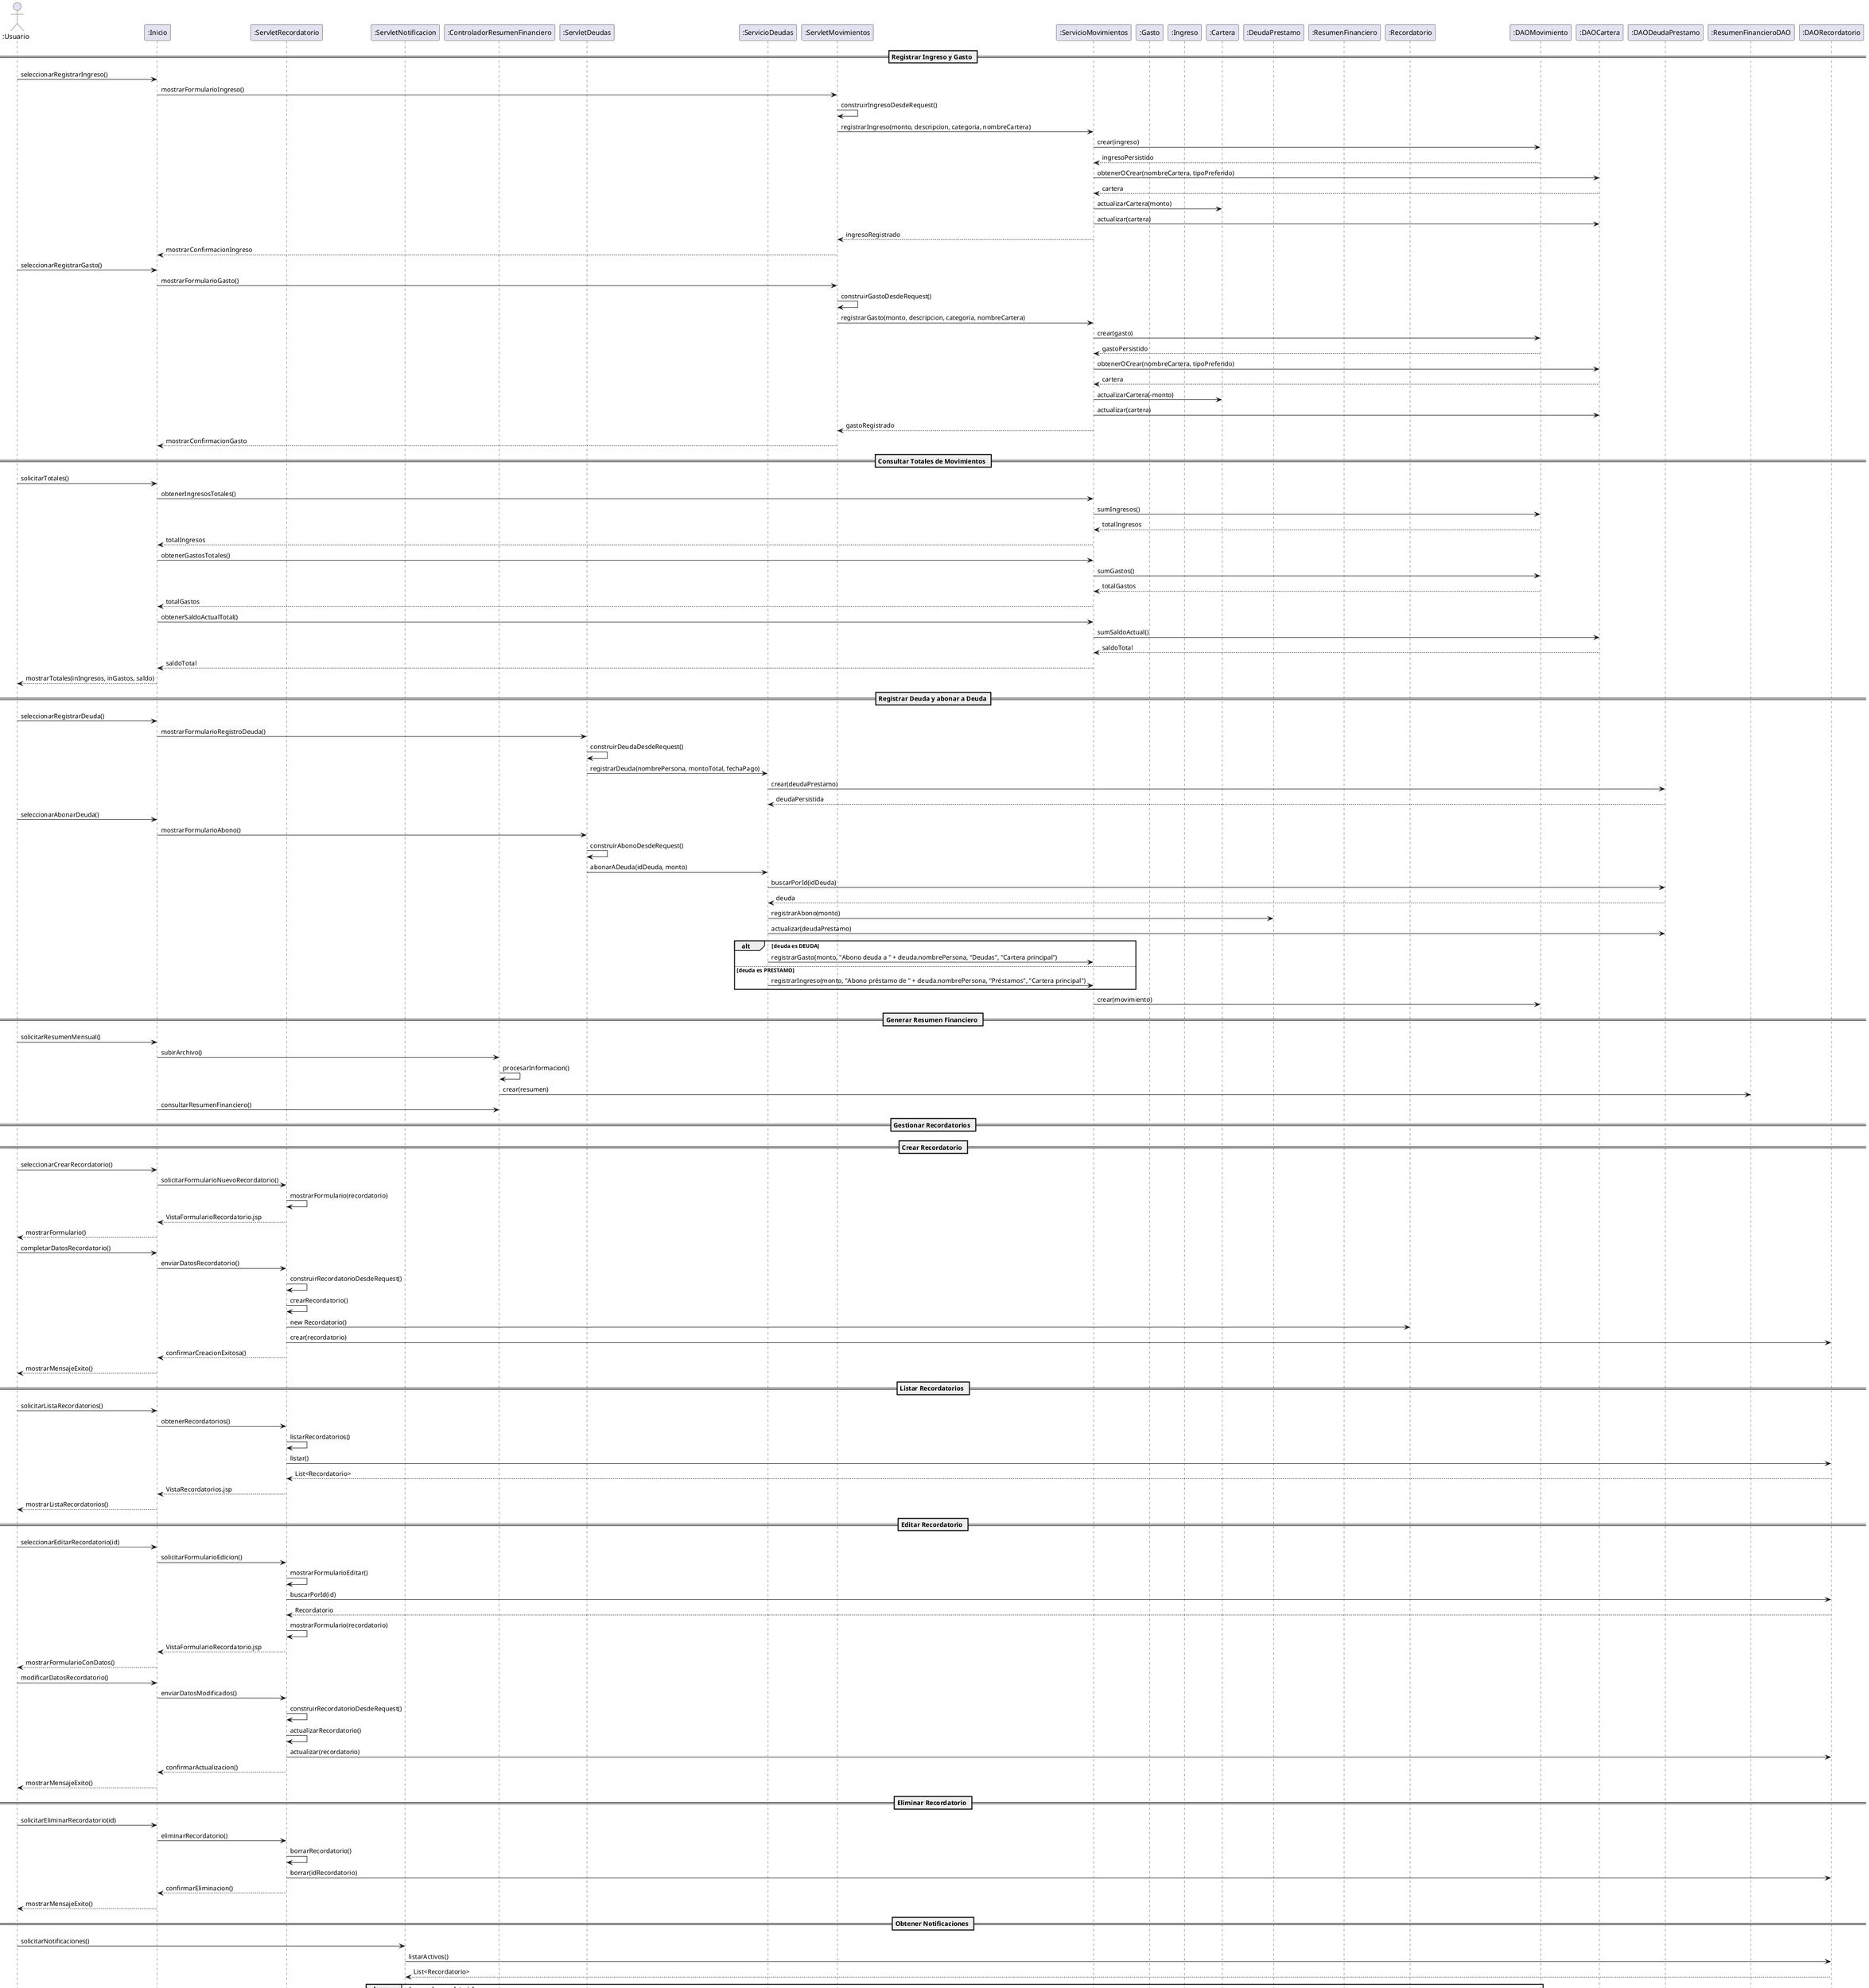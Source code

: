 @startuml

actor ":Usuario" as usuario
participant ":Inicio" as inicio
participant ":ServletRecordatorio" as servletRecordatorio
participant ":ServletNotificacion" as servletNotificacion
participant ":ControladorResumenFinanciero" as controladorResumen
participant ":ServletDeudas" as servletDeudas
participant ":ServicioDeudas" as servicioDeudas
participant ":ServletMovimientos" as servletMovimientos
participant ":ServicioMovimientos" as servicioMovimientos
participant ":Gasto" as gasto
participant ":Ingreso" as ingreso
participant ":Cartera" as cartera
participant ":DeudaPrestamo" as deudaPrestamo
participant ":ResumenFinanciero" as resumen
participant ":Recordatorio" as recordatorio
participant ":DAOMovimiento" as daoMovimiento
participant ":DAOCartera" as carteraDAO
participant ":DAODeudaPrestamo" as deudaPrestamoDAO
participant ":ResumenFinancieroDAO" as resumenDAO
participant ":DAORecordatorio" as DAOrecordatorio

== Registrar Ingreso y Gasto ==
usuario -> inicio: seleccionarRegistrarIngreso()
inicio -> servletMovimientos: mostrarFormularioIngreso()
servletMovimientos -> servletMovimientos: construirIngresoDesdeRequest()
servletMovimientos -> servicioMovimientos: registrarIngreso(monto, descripcion, categoria, nombreCartera)
servicioMovimientos -> daoMovimiento: crear(ingreso)
daoMovimiento --> servicioMovimientos: ingresoPersistido
servicioMovimientos -> carteraDAO: obtenerOCrear(nombreCartera, tipoPreferido)
carteraDAO --> servicioMovimientos: cartera
servicioMovimientos -> cartera: actualizarCartera(monto)
servicioMovimientos -> carteraDAO: actualizar(cartera)
servicioMovimientos --> servletMovimientos: ingresoRegistrado
servletMovimientos --> inicio: mostrarConfirmacionIngreso

usuario -> inicio: seleccionarRegistrarGasto()
inicio -> servletMovimientos: mostrarFormularioGasto()
servletMovimientos -> servletMovimientos: construirGastoDesdeRequest()
servletMovimientos -> servicioMovimientos: registrarGasto(monto, descripcion, categoria, nombreCartera)
servicioMovimientos -> daoMovimiento: crear(gasto)
daoMovimiento --> servicioMovimientos: gastoPersistido
servicioMovimientos -> carteraDAO: obtenerOCrear(nombreCartera, tipoPreferido)
carteraDAO --> servicioMovimientos: cartera
servicioMovimientos -> cartera: actualizarCartera(-monto)
servicioMovimientos -> carteraDAO: actualizar(cartera)
servicioMovimientos --> servletMovimientos: gastoRegistrado
servletMovimientos --> inicio: mostrarConfirmacionGasto

== Consultar Totales de Movimientos ==
usuario -> inicio: solicitarTotales()
inicio -> servicioMovimientos: obtenerIngresosTotales()
servicioMovimientos -> daoMovimiento: sumIngresos()
daoMovimiento --> servicioMovimientos: totalIngresos
servicioMovimientos --> inicio: totalIngresos
inicio -> servicioMovimientos: obtenerGastosTotales()
servicioMovimientos -> daoMovimiento: sumGastos()
daoMovimiento --> servicioMovimientos: totalGastos
servicioMovimientos --> inicio: totalGastos
inicio -> servicioMovimientos: obtenerSaldoActualTotal()
servicioMovimientos -> carteraDAO: sumSaldoActual()
carteraDAO --> servicioMovimientos: saldoTotal
servicioMovimientos --> inicio: saldoTotal
inicio --> usuario: mostrarTotales(inIngresos, inGastos, saldo)

== Registrar Deuda y abonar a Deuda==
usuario -> inicio: seleccionarRegistrarDeuda()
inicio -> servletDeudas: mostrarFormularioRegistroDeuda()
servletDeudas -> servletDeudas: construirDeudaDesdeRequest()
servletDeudas -> servicioDeudas: registrarDeuda(nombrePersona, montoTotal, fechaPago)
servicioDeudas -> deudaPrestamoDAO: crear(deudaPrestamo)
deudaPrestamoDAO --> servicioDeudas: deudaPersistida

usuario -> inicio: seleccionarAbonarDeuda()
inicio -> servletDeudas: mostrarFormularioAbono()
servletDeudas -> servletDeudas: construirAbonoDesdeRequest()
servletDeudas -> servicioDeudas: abonarADeuda(idDeuda, monto)
servicioDeudas -> deudaPrestamoDAO: buscarPorId(idDeuda)
deudaPrestamoDAO --> servicioDeudas: deuda
servicioDeudas -> deudaPrestamo: registrarAbono(monto)
servicioDeudas -> deudaPrestamoDAO: actualizar(deudaPrestamo)

alt deuda es DEUDA
    servicioDeudas -> servicioMovimientos: registrarGasto(monto, "Abono deuda a " + deuda.nombrePersona, "Deudas", "Cartera principal")
else deuda es PRESTAMO
    servicioDeudas -> servicioMovimientos: registrarIngreso(monto, "Abono préstamo de " + deuda.nombrePersona, "Préstamos", "Cartera principal")
end
servicioMovimientos -> daoMovimiento: crear(movimiento)

== Generar Resumen Financiero ==
usuario -> inicio: solicitarResumenMensual()
inicio -> controladorResumen: subirArchivo()
controladorResumen -> controladorResumen: procesarInformacion()
controladorResumen -> resumenDAO: crear(resumen)
inicio -> controladorResumen: consultarResumenFinanciero()


== Gestionar Recordatorios ==

== Crear Recordatorio ==

usuario -> inicio: seleccionarCrearRecordatorio()
inicio -> servletRecordatorio: solicitarFormularioNuevoRecordatorio()
servletRecordatorio -> servletRecordatorio: mostrarFormulario(recordatorio)
servletRecordatorio --> inicio: VistaFormularioRecordatorio.jsp
inicio --> usuario: mostrarFormulario()

usuario -> inicio: completarDatosRecordatorio()
inicio -> servletRecordatorio: enviarDatosRecordatorio()
servletRecordatorio -> servletRecordatorio: construirRecordatorioDesdeRequest()
servletRecordatorio -> servletRecordatorio: crearRecordatorio()
servletRecordatorio -> recordatorio: new Recordatorio()
servletRecordatorio -> DAOrecordatorio: crear(recordatorio)
servletRecordatorio --> inicio: confirmarCreacionExitosa()
inicio --> usuario: mostrarMensajeExito()

== Listar Recordatorios ==
usuario -> inicio: solicitarListaRecordatorios()
inicio -> servletRecordatorio: obtenerRecordatorios()
servletRecordatorio -> servletRecordatorio: listarRecordatorios()
servletRecordatorio -> DAOrecordatorio: listar()
DAOrecordatorio --> servletRecordatorio: List<Recordatorio>
servletRecordatorio --> inicio: VistaRecordatorios.jsp
inicio --> usuario: mostrarListaRecordatorios()

== Editar Recordatorio ==
usuario -> inicio: seleccionarEditarRecordatorio(id)
inicio -> servletRecordatorio: solicitarFormularioEdicion()
servletRecordatorio -> servletRecordatorio: mostrarFormularioEditar()
servletRecordatorio -> DAOrecordatorio: buscarPorId(id)
DAOrecordatorio --> servletRecordatorio: Recordatorio
servletRecordatorio -> servletRecordatorio: mostrarFormulario(recordatorio)
servletRecordatorio --> inicio: VistaFormularioRecordatorio.jsp
inicio --> usuario: mostrarFormularioConDatos()

usuario -> inicio: modificarDatosRecordatorio()
inicio -> servletRecordatorio: enviarDatosModificados()
servletRecordatorio -> servletRecordatorio: construirRecordatorioDesdeRequest()
servletRecordatorio -> servletRecordatorio: actualizarRecordatorio()
servletRecordatorio -> DAOrecordatorio: actualizar(recordatorio)
servletRecordatorio --> inicio: confirmarActualizacion()
inicio --> usuario: mostrarMensajeExito()

== Eliminar Recordatorio ==
usuario -> inicio: solicitarEliminarRecordatorio(id)
inicio -> servletRecordatorio: eliminarRecordatorio()
servletRecordatorio -> servletRecordatorio: borrarRecordatorio()
servletRecordatorio -> DAOrecordatorio: borrar(idRecordatorio)
servletRecordatorio --> inicio: confirmarEliminacion()
inicio --> usuario: mostrarMensajeExito()

== Obtener Notificaciones ==
usuario -> servletNotificacion: solicitarNotificaciones()
servletNotificacion -> DAOrecordatorio: listarActivos()
DAOrecordatorio --> servletNotificacion: List<Recordatorio>

loop para cada recordatorio
    servletNotificacion -> recordatorio: obtenerFechaVencimiento(hoy)
    recordatorio -> recordatorio: calcularProximaFechaVencimiento(desde)
    recordatorio --> servletNotificacion: Optional<LocalDate>
end

servletNotificacion -> servletNotificacion: procesarNotificaciones()
servletNotificacion --> usuario: notificaciones JSON


@enduml